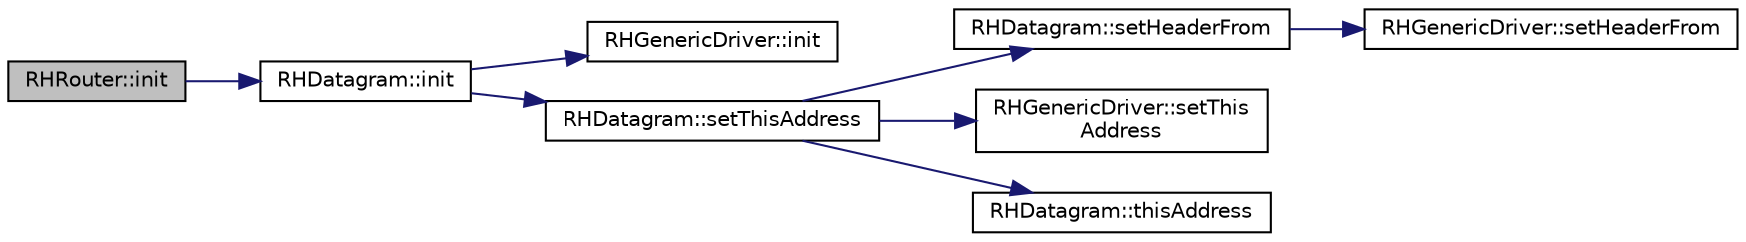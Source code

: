 digraph "RHRouter::init"
{
 // LATEX_PDF_SIZE
  edge [fontname="Helvetica",fontsize="10",labelfontname="Helvetica",labelfontsize="10"];
  node [fontname="Helvetica",fontsize="10",shape=record];
  rankdir="LR";
  Node1 [label="RHRouter::init",height=0.2,width=0.4,color="black", fillcolor="grey75", style="filled", fontcolor="black",tooltip=" "];
  Node1 -> Node2 [color="midnightblue",fontsize="10",style="solid",fontname="Helvetica"];
  Node2 [label="RHDatagram::init",height=0.2,width=0.4,color="black", fillcolor="white", style="filled",URL="$class_r_h_datagram.html#abe51be17fd7cc8db571c3b3ba2de0816",tooltip=" "];
  Node2 -> Node3 [color="midnightblue",fontsize="10",style="solid",fontname="Helvetica"];
  Node3 [label="RHGenericDriver::init",height=0.2,width=0.4,color="black", fillcolor="white", style="filled",URL="$class_r_h_generic_driver.html#a3e1cfcd4d6187702c364cf4c81e76365",tooltip=" "];
  Node2 -> Node4 [color="midnightblue",fontsize="10",style="solid",fontname="Helvetica"];
  Node4 [label="RHDatagram::setThisAddress",height=0.2,width=0.4,color="black", fillcolor="white", style="filled",URL="$class_r_h_datagram.html#a2031c32443b797b275245344c8a36ef1",tooltip=" "];
  Node4 -> Node5 [color="midnightblue",fontsize="10",style="solid",fontname="Helvetica"];
  Node5 [label="RHDatagram::setHeaderFrom",height=0.2,width=0.4,color="black", fillcolor="white", style="filled",URL="$class_r_h_datagram.html#a02ceb5bb2662041ed26319d315845f37",tooltip=" "];
  Node5 -> Node6 [color="midnightblue",fontsize="10",style="solid",fontname="Helvetica"];
  Node6 [label="RHGenericDriver::setHeaderFrom",height=0.2,width=0.4,color="black", fillcolor="white", style="filled",URL="$class_r_h_generic_driver.html#a470e67f4168dec41435dcc0e194202c8",tooltip=" "];
  Node4 -> Node7 [color="midnightblue",fontsize="10",style="solid",fontname="Helvetica"];
  Node7 [label="RHGenericDriver::setThis\lAddress",height=0.2,width=0.4,color="black", fillcolor="white", style="filled",URL="$class_r_h_generic_driver.html#a5e8f15e1e7480899d18c3a21248bb628",tooltip=" "];
  Node4 -> Node8 [color="midnightblue",fontsize="10",style="solid",fontname="Helvetica"];
  Node8 [label="RHDatagram::thisAddress",height=0.2,width=0.4,color="black", fillcolor="white", style="filled",URL="$class_r_h_datagram.html#a4749623dde8ada6dc6e18b32e3e8ed8f",tooltip=" "];
}
